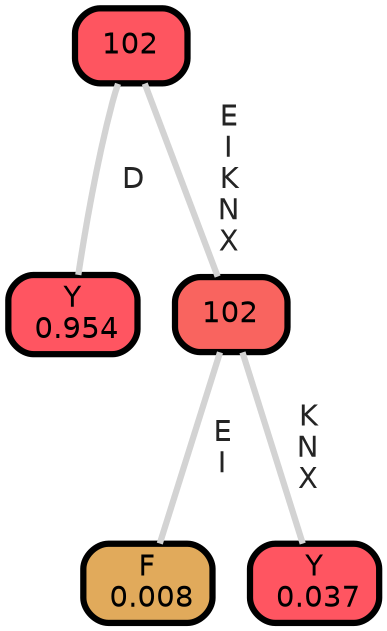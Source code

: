 graph Tree {
node [shape=box, style="filled, rounded",color="black",penwidth="3",fontcolor="black",                 fontname=helvetica] ;
graph [ranksep="0 equally", splines=straight,                 bgcolor=transparent, dpi=200] ;
edge [fontname=helvetica, fontweight=bold,fontcolor=grey14,color=lightgray] ;
0 [label="Y
 0.954", fillcolor="#ff5561"] ;
1 [label="102", fillcolor="#fe5560"] ;
2 [label="F
 0.008", fillcolor="#e1aa5b"] ;
3 [label="102", fillcolor="#f9645f"] ;
4 [label="Y
 0.037", fillcolor="#ff5561"] ;
1 -- 0 [label=" D",penwidth=3] ;
1 -- 3 [label=" E\n I\n K\n N\n X",penwidth=3] ;
3 -- 2 [label=" E\n I",penwidth=3] ;
3 -- 4 [label=" K\n N\n X",penwidth=3] ;
{rank = same;}}
